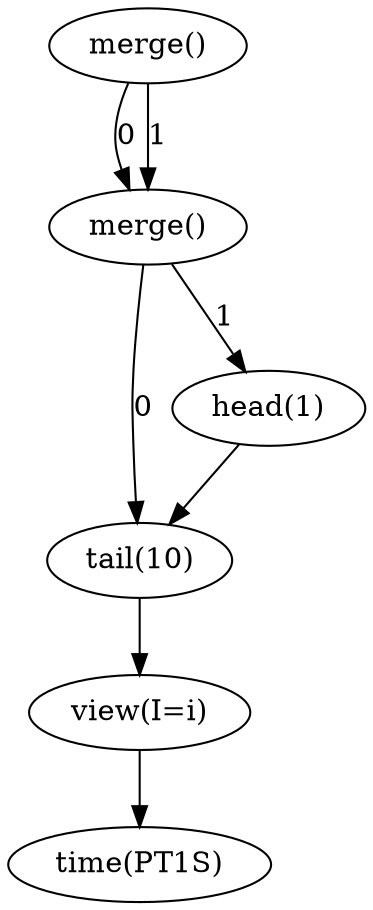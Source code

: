 digraph {
"op_0" ["label"="time(PT1S)"]
"op_1" ["label"="view(I=i)"]
"op_2" ["label"="tail(10)"]
"op_3" ["label"="head(1)"]
"op_4" ["label"="merge()"]
"op_5" ["label"="merge()"]
"op_1" -> "op_0"
"op_2" -> "op_1"
"op_3" -> "op_2"
"op_4" -> "op_2" ["label"="0"]
"op_4" -> "op_3" ["label"="1"]
"op_5" -> "op_4" ["label"="0"]
"op_5" -> "op_4" ["label"="1"]
}